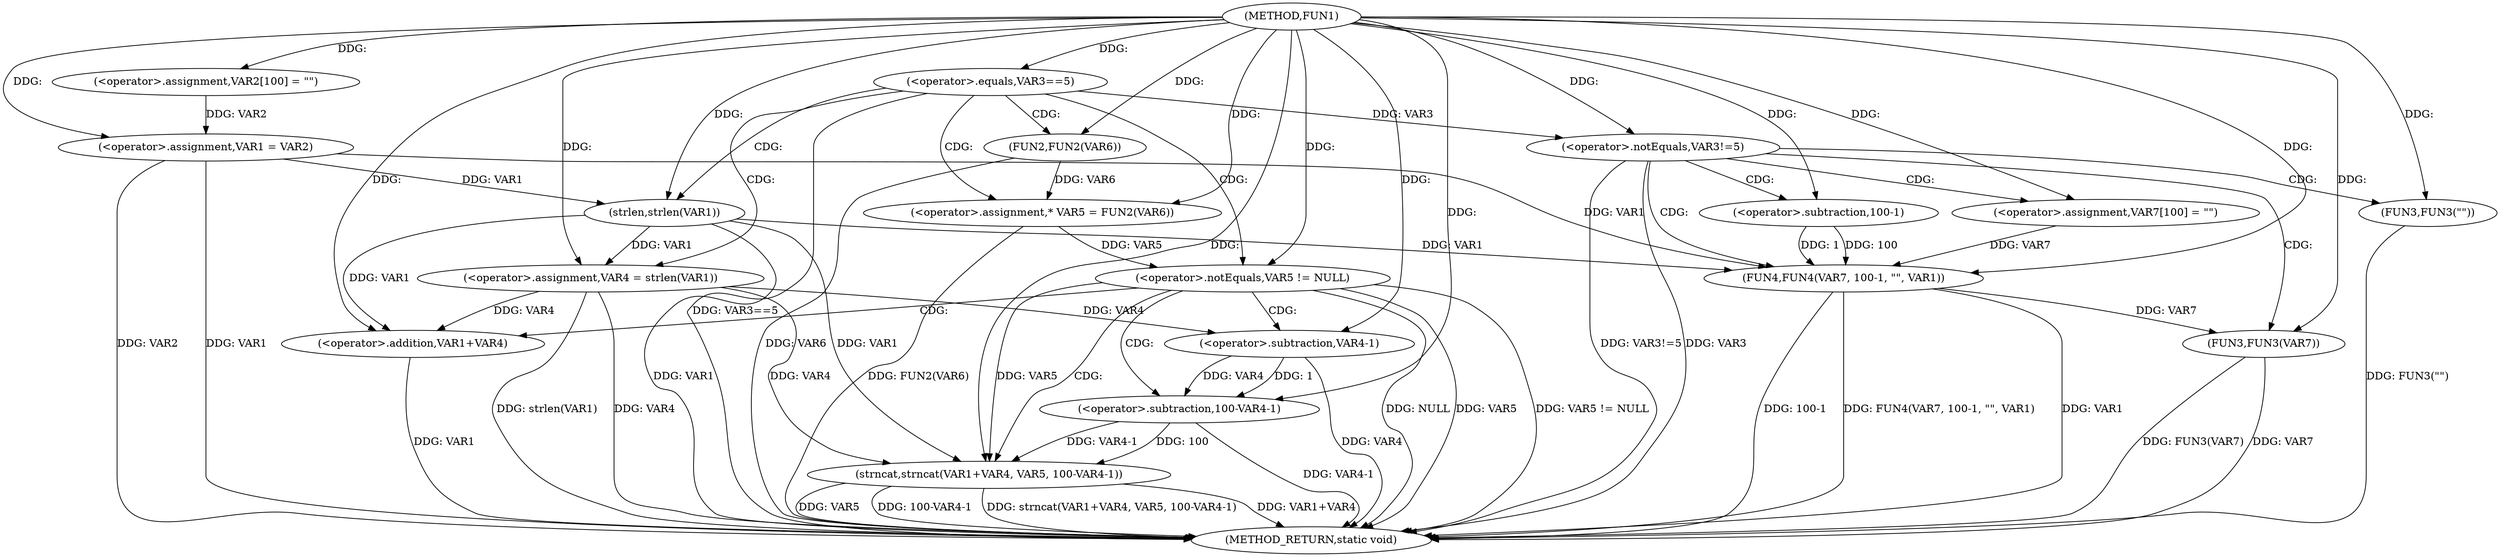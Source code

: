 digraph FUN1 {  
"1000100" [label = "(METHOD,FUN1)" ]
"1000164" [label = "(METHOD_RETURN,static void)" ]
"1000104" [label = "(<operator>.assignment,VAR2[100] = \"\")" ]
"1000107" [label = "(<operator>.assignment,VAR1 = VAR2)" ]
"1000111" [label = "(<operator>.equals,VAR3==5)" ]
"1000117" [label = "(<operator>.assignment,VAR4 = strlen(VAR1))" ]
"1000119" [label = "(strlen,strlen(VAR1))" ]
"1000122" [label = "(<operator>.assignment,* VAR5 = FUN2(VAR6))" ]
"1000124" [label = "(FUN2,FUN2(VAR6))" ]
"1000127" [label = "(<operator>.notEquals,VAR5 != NULL)" ]
"1000131" [label = "(strncat,strncat(VAR1+VAR4, VAR5, 100-VAR4-1))" ]
"1000132" [label = "(<operator>.addition,VAR1+VAR4)" ]
"1000136" [label = "(<operator>.subtraction,100-VAR4-1)" ]
"1000138" [label = "(<operator>.subtraction,VAR4-1)" ]
"1000142" [label = "(<operator>.notEquals,VAR3!=5)" ]
"1000146" [label = "(FUN3,FUN3(\"\"))" ]
"1000152" [label = "(<operator>.assignment,VAR7[100] = \"\")" ]
"1000155" [label = "(FUN4,FUN4(VAR7, 100-1, \"\", VAR1))" ]
"1000157" [label = "(<operator>.subtraction,100-1)" ]
"1000162" [label = "(FUN3,FUN3(VAR7))" ]
  "1000142" -> "1000164"  [ label = "DDG: VAR3!=5"] 
  "1000124" -> "1000164"  [ label = "DDG: VAR6"] 
  "1000107" -> "1000164"  [ label = "DDG: VAR1"] 
  "1000155" -> "1000164"  [ label = "DDG: 100-1"] 
  "1000127" -> "1000164"  [ label = "DDG: VAR5 != NULL"] 
  "1000117" -> "1000164"  [ label = "DDG: VAR4"] 
  "1000132" -> "1000164"  [ label = "DDG: VAR1"] 
  "1000117" -> "1000164"  [ label = "DDG: strlen(VAR1)"] 
  "1000107" -> "1000164"  [ label = "DDG: VAR2"] 
  "1000131" -> "1000164"  [ label = "DDG: VAR1+VAR4"] 
  "1000138" -> "1000164"  [ label = "DDG: VAR4"] 
  "1000127" -> "1000164"  [ label = "DDG: NULL"] 
  "1000155" -> "1000164"  [ label = "DDG: FUN4(VAR7, 100-1, \"\", VAR1)"] 
  "1000131" -> "1000164"  [ label = "DDG: VAR5"] 
  "1000119" -> "1000164"  [ label = "DDG: VAR1"] 
  "1000142" -> "1000164"  [ label = "DDG: VAR3"] 
  "1000131" -> "1000164"  [ label = "DDG: 100-VAR4-1"] 
  "1000127" -> "1000164"  [ label = "DDG: VAR5"] 
  "1000136" -> "1000164"  [ label = "DDG: VAR4-1"] 
  "1000162" -> "1000164"  [ label = "DDG: VAR7"] 
  "1000162" -> "1000164"  [ label = "DDG: FUN3(VAR7)"] 
  "1000146" -> "1000164"  [ label = "DDG: FUN3(\"\")"] 
  "1000111" -> "1000164"  [ label = "DDG: VAR3==5"] 
  "1000155" -> "1000164"  [ label = "DDG: VAR1"] 
  "1000131" -> "1000164"  [ label = "DDG: strncat(VAR1+VAR4, VAR5, 100-VAR4-1)"] 
  "1000122" -> "1000164"  [ label = "DDG: FUN2(VAR6)"] 
  "1000100" -> "1000104"  [ label = "DDG: "] 
  "1000104" -> "1000107"  [ label = "DDG: VAR2"] 
  "1000100" -> "1000107"  [ label = "DDG: "] 
  "1000100" -> "1000111"  [ label = "DDG: "] 
  "1000119" -> "1000117"  [ label = "DDG: VAR1"] 
  "1000100" -> "1000117"  [ label = "DDG: "] 
  "1000107" -> "1000119"  [ label = "DDG: VAR1"] 
  "1000100" -> "1000119"  [ label = "DDG: "] 
  "1000124" -> "1000122"  [ label = "DDG: VAR6"] 
  "1000100" -> "1000122"  [ label = "DDG: "] 
  "1000100" -> "1000124"  [ label = "DDG: "] 
  "1000122" -> "1000127"  [ label = "DDG: VAR5"] 
  "1000100" -> "1000127"  [ label = "DDG: "] 
  "1000119" -> "1000131"  [ label = "DDG: VAR1"] 
  "1000100" -> "1000131"  [ label = "DDG: "] 
  "1000117" -> "1000131"  [ label = "DDG: VAR4"] 
  "1000119" -> "1000132"  [ label = "DDG: VAR1"] 
  "1000100" -> "1000132"  [ label = "DDG: "] 
  "1000117" -> "1000132"  [ label = "DDG: VAR4"] 
  "1000127" -> "1000131"  [ label = "DDG: VAR5"] 
  "1000136" -> "1000131"  [ label = "DDG: 100"] 
  "1000136" -> "1000131"  [ label = "DDG: VAR4-1"] 
  "1000100" -> "1000136"  [ label = "DDG: "] 
  "1000138" -> "1000136"  [ label = "DDG: VAR4"] 
  "1000138" -> "1000136"  [ label = "DDG: 1"] 
  "1000100" -> "1000138"  [ label = "DDG: "] 
  "1000117" -> "1000138"  [ label = "DDG: VAR4"] 
  "1000111" -> "1000142"  [ label = "DDG: VAR3"] 
  "1000100" -> "1000142"  [ label = "DDG: "] 
  "1000100" -> "1000146"  [ label = "DDG: "] 
  "1000100" -> "1000152"  [ label = "DDG: "] 
  "1000152" -> "1000155"  [ label = "DDG: VAR7"] 
  "1000100" -> "1000155"  [ label = "DDG: "] 
  "1000157" -> "1000155"  [ label = "DDG: 100"] 
  "1000157" -> "1000155"  [ label = "DDG: 1"] 
  "1000100" -> "1000157"  [ label = "DDG: "] 
  "1000107" -> "1000155"  [ label = "DDG: VAR1"] 
  "1000119" -> "1000155"  [ label = "DDG: VAR1"] 
  "1000155" -> "1000162"  [ label = "DDG: VAR7"] 
  "1000100" -> "1000162"  [ label = "DDG: "] 
  "1000111" -> "1000117"  [ label = "CDG: "] 
  "1000111" -> "1000127"  [ label = "CDG: "] 
  "1000111" -> "1000124"  [ label = "CDG: "] 
  "1000111" -> "1000119"  [ label = "CDG: "] 
  "1000111" -> "1000122"  [ label = "CDG: "] 
  "1000127" -> "1000131"  [ label = "CDG: "] 
  "1000127" -> "1000132"  [ label = "CDG: "] 
  "1000127" -> "1000136"  [ label = "CDG: "] 
  "1000127" -> "1000138"  [ label = "CDG: "] 
  "1000142" -> "1000155"  [ label = "CDG: "] 
  "1000142" -> "1000152"  [ label = "CDG: "] 
  "1000142" -> "1000146"  [ label = "CDG: "] 
  "1000142" -> "1000162"  [ label = "CDG: "] 
  "1000142" -> "1000157"  [ label = "CDG: "] 
}
